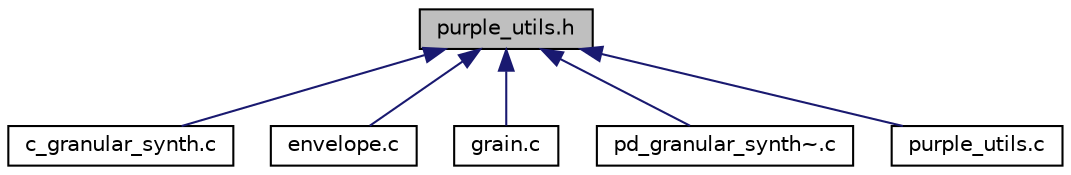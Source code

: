 digraph "purple_utils.h"
{
 // LATEX_PDF_SIZE
  edge [fontname="Helvetica",fontsize="10",labelfontname="Helvetica",labelfontsize="10"];
  node [fontname="Helvetica",fontsize="10",shape=record];
  Node1 [label="purple_utils.h",height=0.2,width=0.4,color="black", fillcolor="grey75", style="filled", fontcolor="black",tooltip="header file to purple_utils.c file"];
  Node1 -> Node2 [dir="back",color="midnightblue",fontsize="10",style="solid"];
  Node2 [label="c_granular_synth.c",height=0.2,width=0.4,color="black", fillcolor="white", style="filled",URL="$c__granular__synth_8c.html",tooltip="main file of the synthesizer's implementation"];
  Node1 -> Node3 [dir="back",color="midnightblue",fontsize="10",style="solid"];
  Node3 [label="envelope.c",height=0.2,width=0.4,color="black", fillcolor="white", style="filled",URL="$envelope_8c.html",tooltip="handles envelope generation"];
  Node1 -> Node4 [dir="back",color="midnightblue",fontsize="10",style="solid"];
  Node4 [label="grain.c",height=0.2,width=0.4,color="black", fillcolor="white", style="filled",URL="$grain_8c.html",tooltip="handles grain creation"];
  Node1 -> Node5 [dir="back",color="midnightblue",fontsize="10",style="solid"];
  Node5 [label="pd_granular_synth~.c",height=0.2,width=0.4,color="black", fillcolor="white", style="filled",URL="$pd__granular__synth~_8c_source.html",tooltip=" "];
  Node1 -> Node6 [dir="back",color="midnightblue",fontsize="10",style="solid"];
  Node6 [label="purple_utils.c",height=0.2,width=0.4,color="black", fillcolor="white", style="filled",URL="$purple__utils_8c.html",tooltip="useful utilities for value conversion and manipulation"];
}
